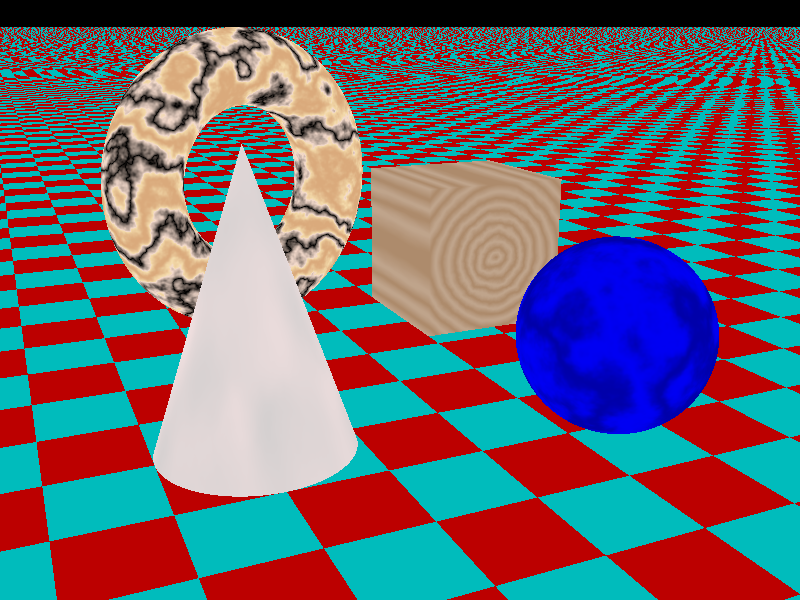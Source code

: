  #include "colors.inc"
  #include "textures.inc"
  camera {
    location  <-4, 3, -9>
    look_at   <0, 0, 0>
    angle 48
  }
  plane {
    y, -1
    texture {
      pigment {
        checker
        color rgb<0.5, 0, 0>
        color rgb<0, 0.5, 0.5>
      }
      finish {
        diffuse 0.4
        ambient 0.2
        phong 1
        phong_size 100
        reflection 0.25
      }
    }
  }
  torus {
    1.5, 0.5
    texture { Brown_Agate }
    rotate <90, 160, 0>
    translate <-1, 1, 3>
  }
  box {
    <-1, -1, -1>, <1, 1, 1>
    texture { DMFLightOak }
    translate <2, 0, 2.3>
  }
  cone {
    <0,1,0>, 0, <0,0,0>, 1
    texture { PinkAlabaster }
    scale <1, 3, 1>
    translate <-2, -1, -1>
  }
  sphere {
    <0,0,0>,1
    texture { Sapphire_Agate }
    translate <1.5, 0, -2>
  }
// light_source {
//     <0, 10, -3>
//     color White
//     cylinder
//     radius 15
//     falloff 18
//     tightness 10
//     point_at <0, 0, 0>
//   }              
//    light_source {
//     <10, 10, -1>
//     color Red
//     cylinder
//     radius 12
//     falloff 14
//     tightness 10
//     point_at <2, 0, 0>
//   }
//   light_source {
//     <-12, 10, -1>
//     color Blue
//     cylinder
//     radius 20
//     falloff 30
//     tightness 10
//     point_at <-2, 0, 0>
//   }

  // light_source {
  //   <2, 10, -3>
  //   color White
  //   area_light <5, 0, 0>, <0, 0, 5>, 5, 5
  //   adaptive 1
  //   jitter
  // }

  //  light_source {
  //   <2, 10, -3>
  //   color White
  //   spotlight
  //   radius 15
  //   falloff 18
  //   tightness 10
  //   area_light <1, 0, 0>, <0, 0, 1>, 2, 2
  //   adaptive 1
  //   jitter
  //   point_at <0, 0, 0>
  // }
  // light_source {
  //   <10, 10, -1>
  //   color Red
  //   spotlight
  //   radius 12
  //   falloff 14
  //   tightness 10
  //   area_light <1, 0, 0>, <0, 0, 1>, 2, 2
  //   adaptive 1
  //   jitter
  //   point_at <2, 0, 0>
  // }
  // light_source {
  //   <-12, 10, -1>
  //   color Blue
  //   spotlight
  //   radius 12
  //   falloff 14
  //   tightness 10
  //   area_light <1, 0, 0>, <0, 0, 1>, 2, 2
  //   adaptive 1
  //   jitter
  //   point_at <-2, 0, 0>
  // }     
  // global_settings { ambient_light rgb<1, 0, 0> }
    /*
    light_source {
    <0, 20, 0>
    color Gray50
    shadowless
  }   */